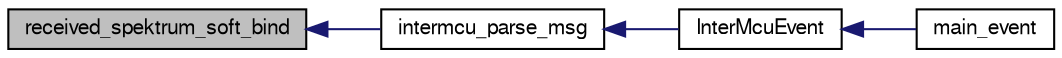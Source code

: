 digraph "received_spektrum_soft_bind"
{
  edge [fontname="FreeSans",fontsize="10",labelfontname="FreeSans",labelfontsize="10"];
  node [fontname="FreeSans",fontsize="10",shape=record];
  rankdir="LR";
  Node1 [label="received_spektrum_soft_bind",height=0.2,width=0.4,color="black", fillcolor="grey75", style="filled", fontcolor="black"];
  Node1 -> Node2 [dir="back",color="midnightblue",fontsize="10",style="solid",fontname="FreeSans"];
  Node2 [label="intermcu_parse_msg",height=0.2,width=0.4,color="black", fillcolor="white", style="filled",URL="$intermcu__fbw_8c.html#a335ac55e41c48ae94a03a8a17c0af5d8"];
  Node2 -> Node3 [dir="back",color="midnightblue",fontsize="10",style="solid",fontname="FreeSans"];
  Node3 [label="InterMcuEvent",height=0.2,width=0.4,color="black", fillcolor="white", style="filled",URL="$intermcu__fbw_8h.html#a33141c0ab91bcac2e0d5862739d728aa"];
  Node3 -> Node4 [dir="back",color="midnightblue",fontsize="10",style="solid",fontname="FreeSans"];
  Node4 [label="main_event",height=0.2,width=0.4,color="black", fillcolor="white", style="filled",URL="$rotorcraft_2main__fbw_8c.html#ad0fb4f12833cb2f0b4c69fa317ea24d9"];
}
